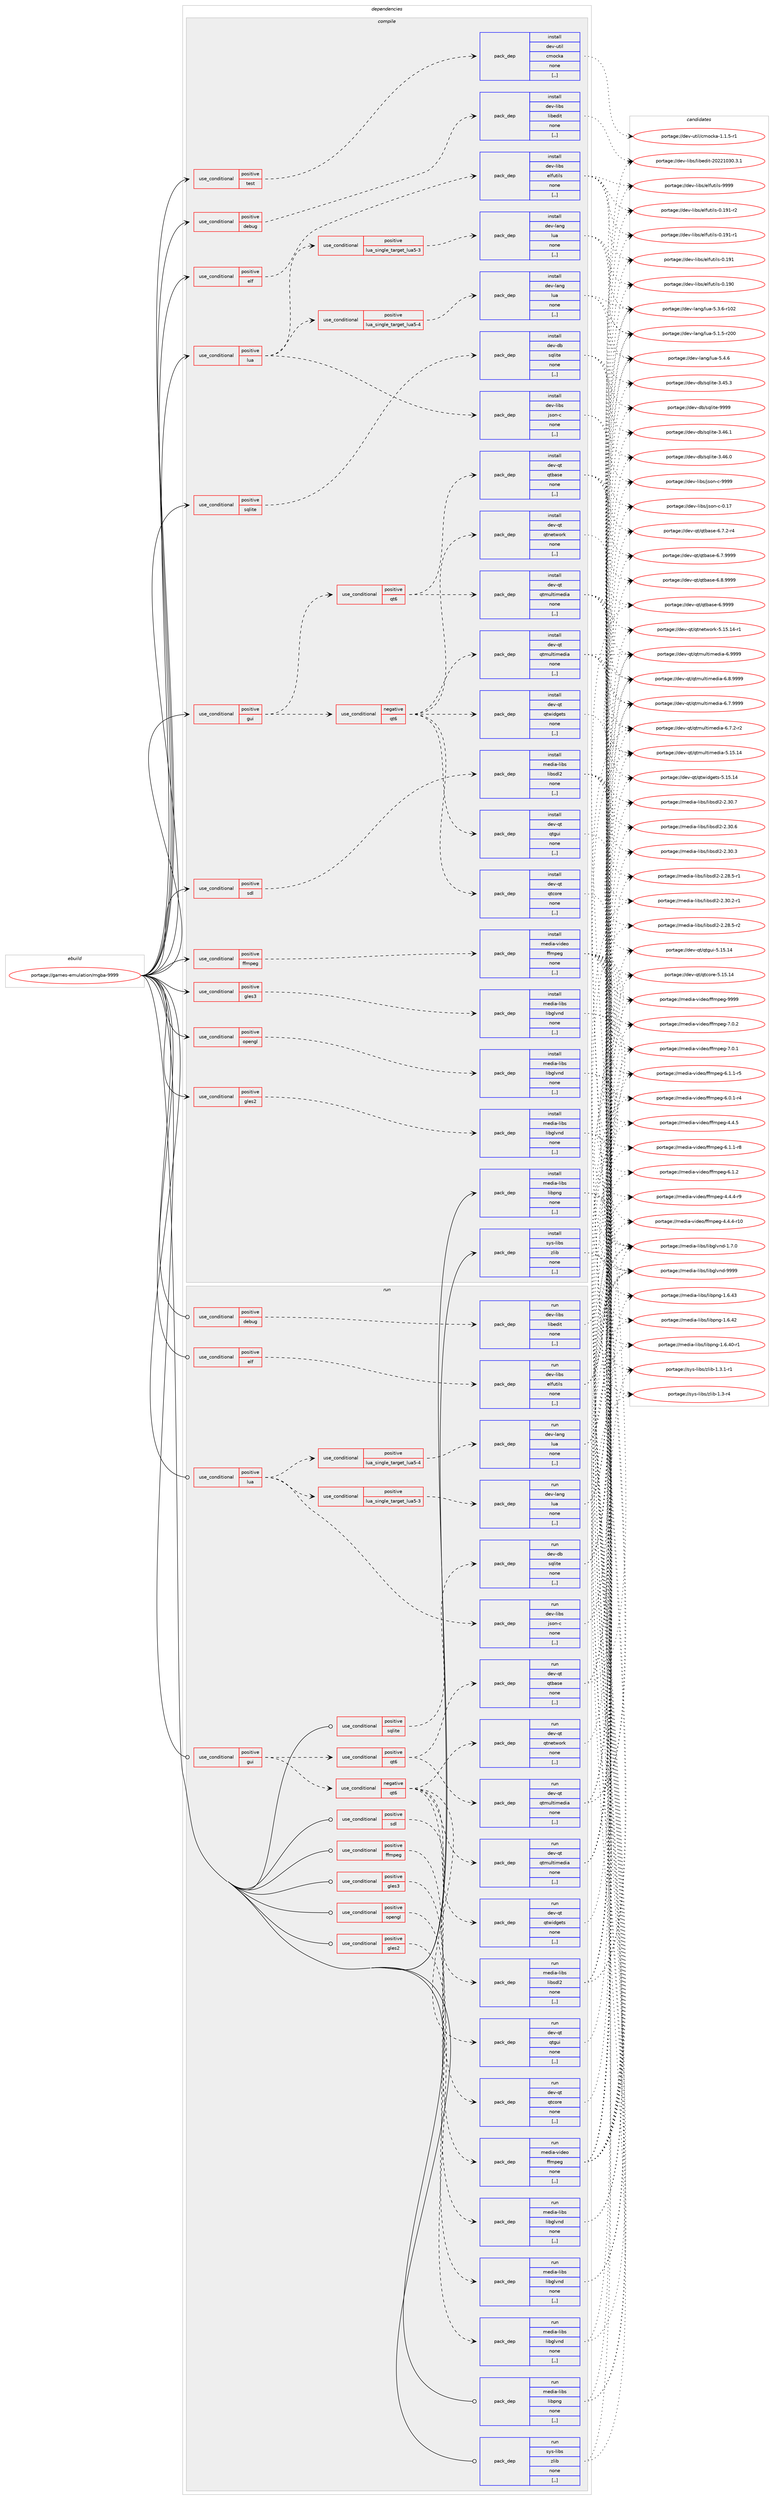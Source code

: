 digraph prolog {

# *************
# Graph options
# *************

newrank=true;
concentrate=true;
compound=true;
graph [rankdir=LR,fontname=Helvetica,fontsize=10,ranksep=1.5];#, ranksep=2.5, nodesep=0.2];
edge  [arrowhead=vee];
node  [fontname=Helvetica,fontsize=10];

# **********
# The ebuild
# **********

subgraph cluster_leftcol {
color=gray;
label=<<i>ebuild</i>>;
id [label="portage://games-emulation/mgba-9999", color=red, width=4, href="../games-emulation/mgba-9999.svg"];
}

# ****************
# The dependencies
# ****************

subgraph cluster_midcol {
color=gray;
label=<<i>dependencies</i>>;
subgraph cluster_compile {
fillcolor="#eeeeee";
style=filled;
label=<<i>compile</i>>;
subgraph cond194837 {
dependency724585 [label=<<TABLE BORDER="0" CELLBORDER="1" CELLSPACING="0" CELLPADDING="4"><TR><TD ROWSPAN="3" CELLPADDING="10">use_conditional</TD></TR><TR><TD>positive</TD></TR><TR><TD>debug</TD></TR></TABLE>>, shape=none, color=red];
subgraph pack524662 {
dependency724586 [label=<<TABLE BORDER="0" CELLBORDER="1" CELLSPACING="0" CELLPADDING="4" WIDTH="220"><TR><TD ROWSPAN="6" CELLPADDING="30">pack_dep</TD></TR><TR><TD WIDTH="110">install</TD></TR><TR><TD>dev-libs</TD></TR><TR><TD>libedit</TD></TR><TR><TD>none</TD></TR><TR><TD>[,,]</TD></TR></TABLE>>, shape=none, color=blue];
}
dependency724585:e -> dependency724586:w [weight=20,style="dashed",arrowhead="vee"];
}
id:e -> dependency724585:w [weight=20,style="solid",arrowhead="vee"];
subgraph cond194838 {
dependency724587 [label=<<TABLE BORDER="0" CELLBORDER="1" CELLSPACING="0" CELLPADDING="4"><TR><TD ROWSPAN="3" CELLPADDING="10">use_conditional</TD></TR><TR><TD>positive</TD></TR><TR><TD>elf</TD></TR></TABLE>>, shape=none, color=red];
subgraph pack524663 {
dependency724588 [label=<<TABLE BORDER="0" CELLBORDER="1" CELLSPACING="0" CELLPADDING="4" WIDTH="220"><TR><TD ROWSPAN="6" CELLPADDING="30">pack_dep</TD></TR><TR><TD WIDTH="110">install</TD></TR><TR><TD>dev-libs</TD></TR><TR><TD>elfutils</TD></TR><TR><TD>none</TD></TR><TR><TD>[,,]</TD></TR></TABLE>>, shape=none, color=blue];
}
dependency724587:e -> dependency724588:w [weight=20,style="dashed",arrowhead="vee"];
}
id:e -> dependency724587:w [weight=20,style="solid",arrowhead="vee"];
subgraph cond194839 {
dependency724589 [label=<<TABLE BORDER="0" CELLBORDER="1" CELLSPACING="0" CELLPADDING="4"><TR><TD ROWSPAN="3" CELLPADDING="10">use_conditional</TD></TR><TR><TD>positive</TD></TR><TR><TD>ffmpeg</TD></TR></TABLE>>, shape=none, color=red];
subgraph pack524664 {
dependency724590 [label=<<TABLE BORDER="0" CELLBORDER="1" CELLSPACING="0" CELLPADDING="4" WIDTH="220"><TR><TD ROWSPAN="6" CELLPADDING="30">pack_dep</TD></TR><TR><TD WIDTH="110">install</TD></TR><TR><TD>media-video</TD></TR><TR><TD>ffmpeg</TD></TR><TR><TD>none</TD></TR><TR><TD>[,,]</TD></TR></TABLE>>, shape=none, color=blue];
}
dependency724589:e -> dependency724590:w [weight=20,style="dashed",arrowhead="vee"];
}
id:e -> dependency724589:w [weight=20,style="solid",arrowhead="vee"];
subgraph cond194840 {
dependency724591 [label=<<TABLE BORDER="0" CELLBORDER="1" CELLSPACING="0" CELLPADDING="4"><TR><TD ROWSPAN="3" CELLPADDING="10">use_conditional</TD></TR><TR><TD>positive</TD></TR><TR><TD>gles2</TD></TR></TABLE>>, shape=none, color=red];
subgraph pack524665 {
dependency724592 [label=<<TABLE BORDER="0" CELLBORDER="1" CELLSPACING="0" CELLPADDING="4" WIDTH="220"><TR><TD ROWSPAN="6" CELLPADDING="30">pack_dep</TD></TR><TR><TD WIDTH="110">install</TD></TR><TR><TD>media-libs</TD></TR><TR><TD>libglvnd</TD></TR><TR><TD>none</TD></TR><TR><TD>[,,]</TD></TR></TABLE>>, shape=none, color=blue];
}
dependency724591:e -> dependency724592:w [weight=20,style="dashed",arrowhead="vee"];
}
id:e -> dependency724591:w [weight=20,style="solid",arrowhead="vee"];
subgraph cond194841 {
dependency724593 [label=<<TABLE BORDER="0" CELLBORDER="1" CELLSPACING="0" CELLPADDING="4"><TR><TD ROWSPAN="3" CELLPADDING="10">use_conditional</TD></TR><TR><TD>positive</TD></TR><TR><TD>gles3</TD></TR></TABLE>>, shape=none, color=red];
subgraph pack524666 {
dependency724594 [label=<<TABLE BORDER="0" CELLBORDER="1" CELLSPACING="0" CELLPADDING="4" WIDTH="220"><TR><TD ROWSPAN="6" CELLPADDING="30">pack_dep</TD></TR><TR><TD WIDTH="110">install</TD></TR><TR><TD>media-libs</TD></TR><TR><TD>libglvnd</TD></TR><TR><TD>none</TD></TR><TR><TD>[,,]</TD></TR></TABLE>>, shape=none, color=blue];
}
dependency724593:e -> dependency724594:w [weight=20,style="dashed",arrowhead="vee"];
}
id:e -> dependency724593:w [weight=20,style="solid",arrowhead="vee"];
subgraph cond194842 {
dependency724595 [label=<<TABLE BORDER="0" CELLBORDER="1" CELLSPACING="0" CELLPADDING="4"><TR><TD ROWSPAN="3" CELLPADDING="10">use_conditional</TD></TR><TR><TD>positive</TD></TR><TR><TD>gui</TD></TR></TABLE>>, shape=none, color=red];
subgraph cond194843 {
dependency724596 [label=<<TABLE BORDER="0" CELLBORDER="1" CELLSPACING="0" CELLPADDING="4"><TR><TD ROWSPAN="3" CELLPADDING="10">use_conditional</TD></TR><TR><TD>positive</TD></TR><TR><TD>qt6</TD></TR></TABLE>>, shape=none, color=red];
subgraph pack524667 {
dependency724597 [label=<<TABLE BORDER="0" CELLBORDER="1" CELLSPACING="0" CELLPADDING="4" WIDTH="220"><TR><TD ROWSPAN="6" CELLPADDING="30">pack_dep</TD></TR><TR><TD WIDTH="110">install</TD></TR><TR><TD>dev-qt</TD></TR><TR><TD>qtbase</TD></TR><TR><TD>none</TD></TR><TR><TD>[,,]</TD></TR></TABLE>>, shape=none, color=blue];
}
dependency724596:e -> dependency724597:w [weight=20,style="dashed",arrowhead="vee"];
subgraph pack524668 {
dependency724598 [label=<<TABLE BORDER="0" CELLBORDER="1" CELLSPACING="0" CELLPADDING="4" WIDTH="220"><TR><TD ROWSPAN="6" CELLPADDING="30">pack_dep</TD></TR><TR><TD WIDTH="110">install</TD></TR><TR><TD>dev-qt</TD></TR><TR><TD>qtmultimedia</TD></TR><TR><TD>none</TD></TR><TR><TD>[,,]</TD></TR></TABLE>>, shape=none, color=blue];
}
dependency724596:e -> dependency724598:w [weight=20,style="dashed",arrowhead="vee"];
}
dependency724595:e -> dependency724596:w [weight=20,style="dashed",arrowhead="vee"];
subgraph cond194844 {
dependency724599 [label=<<TABLE BORDER="0" CELLBORDER="1" CELLSPACING="0" CELLPADDING="4"><TR><TD ROWSPAN="3" CELLPADDING="10">use_conditional</TD></TR><TR><TD>negative</TD></TR><TR><TD>qt6</TD></TR></TABLE>>, shape=none, color=red];
subgraph pack524669 {
dependency724600 [label=<<TABLE BORDER="0" CELLBORDER="1" CELLSPACING="0" CELLPADDING="4" WIDTH="220"><TR><TD ROWSPAN="6" CELLPADDING="30">pack_dep</TD></TR><TR><TD WIDTH="110">install</TD></TR><TR><TD>dev-qt</TD></TR><TR><TD>qtcore</TD></TR><TR><TD>none</TD></TR><TR><TD>[,,]</TD></TR></TABLE>>, shape=none, color=blue];
}
dependency724599:e -> dependency724600:w [weight=20,style="dashed",arrowhead="vee"];
subgraph pack524670 {
dependency724601 [label=<<TABLE BORDER="0" CELLBORDER="1" CELLSPACING="0" CELLPADDING="4" WIDTH="220"><TR><TD ROWSPAN="6" CELLPADDING="30">pack_dep</TD></TR><TR><TD WIDTH="110">install</TD></TR><TR><TD>dev-qt</TD></TR><TR><TD>qtgui</TD></TR><TR><TD>none</TD></TR><TR><TD>[,,]</TD></TR></TABLE>>, shape=none, color=blue];
}
dependency724599:e -> dependency724601:w [weight=20,style="dashed",arrowhead="vee"];
subgraph pack524671 {
dependency724602 [label=<<TABLE BORDER="0" CELLBORDER="1" CELLSPACING="0" CELLPADDING="4" WIDTH="220"><TR><TD ROWSPAN="6" CELLPADDING="30">pack_dep</TD></TR><TR><TD WIDTH="110">install</TD></TR><TR><TD>dev-qt</TD></TR><TR><TD>qtmultimedia</TD></TR><TR><TD>none</TD></TR><TR><TD>[,,]</TD></TR></TABLE>>, shape=none, color=blue];
}
dependency724599:e -> dependency724602:w [weight=20,style="dashed",arrowhead="vee"];
subgraph pack524672 {
dependency724603 [label=<<TABLE BORDER="0" CELLBORDER="1" CELLSPACING="0" CELLPADDING="4" WIDTH="220"><TR><TD ROWSPAN="6" CELLPADDING="30">pack_dep</TD></TR><TR><TD WIDTH="110">install</TD></TR><TR><TD>dev-qt</TD></TR><TR><TD>qtnetwork</TD></TR><TR><TD>none</TD></TR><TR><TD>[,,]</TD></TR></TABLE>>, shape=none, color=blue];
}
dependency724599:e -> dependency724603:w [weight=20,style="dashed",arrowhead="vee"];
subgraph pack524673 {
dependency724604 [label=<<TABLE BORDER="0" CELLBORDER="1" CELLSPACING="0" CELLPADDING="4" WIDTH="220"><TR><TD ROWSPAN="6" CELLPADDING="30">pack_dep</TD></TR><TR><TD WIDTH="110">install</TD></TR><TR><TD>dev-qt</TD></TR><TR><TD>qtwidgets</TD></TR><TR><TD>none</TD></TR><TR><TD>[,,]</TD></TR></TABLE>>, shape=none, color=blue];
}
dependency724599:e -> dependency724604:w [weight=20,style="dashed",arrowhead="vee"];
}
dependency724595:e -> dependency724599:w [weight=20,style="dashed",arrowhead="vee"];
}
id:e -> dependency724595:w [weight=20,style="solid",arrowhead="vee"];
subgraph cond194845 {
dependency724605 [label=<<TABLE BORDER="0" CELLBORDER="1" CELLSPACING="0" CELLPADDING="4"><TR><TD ROWSPAN="3" CELLPADDING="10">use_conditional</TD></TR><TR><TD>positive</TD></TR><TR><TD>lua</TD></TR></TABLE>>, shape=none, color=red];
subgraph cond194846 {
dependency724606 [label=<<TABLE BORDER="0" CELLBORDER="1" CELLSPACING="0" CELLPADDING="4"><TR><TD ROWSPAN="3" CELLPADDING="10">use_conditional</TD></TR><TR><TD>positive</TD></TR><TR><TD>lua_single_target_lua5-3</TD></TR></TABLE>>, shape=none, color=red];
subgraph pack524674 {
dependency724607 [label=<<TABLE BORDER="0" CELLBORDER="1" CELLSPACING="0" CELLPADDING="4" WIDTH="220"><TR><TD ROWSPAN="6" CELLPADDING="30">pack_dep</TD></TR><TR><TD WIDTH="110">install</TD></TR><TR><TD>dev-lang</TD></TR><TR><TD>lua</TD></TR><TR><TD>none</TD></TR><TR><TD>[,,]</TD></TR></TABLE>>, shape=none, color=blue];
}
dependency724606:e -> dependency724607:w [weight=20,style="dashed",arrowhead="vee"];
}
dependency724605:e -> dependency724606:w [weight=20,style="dashed",arrowhead="vee"];
subgraph cond194847 {
dependency724608 [label=<<TABLE BORDER="0" CELLBORDER="1" CELLSPACING="0" CELLPADDING="4"><TR><TD ROWSPAN="3" CELLPADDING="10">use_conditional</TD></TR><TR><TD>positive</TD></TR><TR><TD>lua_single_target_lua5-4</TD></TR></TABLE>>, shape=none, color=red];
subgraph pack524675 {
dependency724609 [label=<<TABLE BORDER="0" CELLBORDER="1" CELLSPACING="0" CELLPADDING="4" WIDTH="220"><TR><TD ROWSPAN="6" CELLPADDING="30">pack_dep</TD></TR><TR><TD WIDTH="110">install</TD></TR><TR><TD>dev-lang</TD></TR><TR><TD>lua</TD></TR><TR><TD>none</TD></TR><TR><TD>[,,]</TD></TR></TABLE>>, shape=none, color=blue];
}
dependency724608:e -> dependency724609:w [weight=20,style="dashed",arrowhead="vee"];
}
dependency724605:e -> dependency724608:w [weight=20,style="dashed",arrowhead="vee"];
subgraph pack524676 {
dependency724610 [label=<<TABLE BORDER="0" CELLBORDER="1" CELLSPACING="0" CELLPADDING="4" WIDTH="220"><TR><TD ROWSPAN="6" CELLPADDING="30">pack_dep</TD></TR><TR><TD WIDTH="110">install</TD></TR><TR><TD>dev-libs</TD></TR><TR><TD>json-c</TD></TR><TR><TD>none</TD></TR><TR><TD>[,,]</TD></TR></TABLE>>, shape=none, color=blue];
}
dependency724605:e -> dependency724610:w [weight=20,style="dashed",arrowhead="vee"];
}
id:e -> dependency724605:w [weight=20,style="solid",arrowhead="vee"];
subgraph cond194848 {
dependency724611 [label=<<TABLE BORDER="0" CELLBORDER="1" CELLSPACING="0" CELLPADDING="4"><TR><TD ROWSPAN="3" CELLPADDING="10">use_conditional</TD></TR><TR><TD>positive</TD></TR><TR><TD>opengl</TD></TR></TABLE>>, shape=none, color=red];
subgraph pack524677 {
dependency724612 [label=<<TABLE BORDER="0" CELLBORDER="1" CELLSPACING="0" CELLPADDING="4" WIDTH="220"><TR><TD ROWSPAN="6" CELLPADDING="30">pack_dep</TD></TR><TR><TD WIDTH="110">install</TD></TR><TR><TD>media-libs</TD></TR><TR><TD>libglvnd</TD></TR><TR><TD>none</TD></TR><TR><TD>[,,]</TD></TR></TABLE>>, shape=none, color=blue];
}
dependency724611:e -> dependency724612:w [weight=20,style="dashed",arrowhead="vee"];
}
id:e -> dependency724611:w [weight=20,style="solid",arrowhead="vee"];
subgraph cond194849 {
dependency724613 [label=<<TABLE BORDER="0" CELLBORDER="1" CELLSPACING="0" CELLPADDING="4"><TR><TD ROWSPAN="3" CELLPADDING="10">use_conditional</TD></TR><TR><TD>positive</TD></TR><TR><TD>sdl</TD></TR></TABLE>>, shape=none, color=red];
subgraph pack524678 {
dependency724614 [label=<<TABLE BORDER="0" CELLBORDER="1" CELLSPACING="0" CELLPADDING="4" WIDTH="220"><TR><TD ROWSPAN="6" CELLPADDING="30">pack_dep</TD></TR><TR><TD WIDTH="110">install</TD></TR><TR><TD>media-libs</TD></TR><TR><TD>libsdl2</TD></TR><TR><TD>none</TD></TR><TR><TD>[,,]</TD></TR></TABLE>>, shape=none, color=blue];
}
dependency724613:e -> dependency724614:w [weight=20,style="dashed",arrowhead="vee"];
}
id:e -> dependency724613:w [weight=20,style="solid",arrowhead="vee"];
subgraph cond194850 {
dependency724615 [label=<<TABLE BORDER="0" CELLBORDER="1" CELLSPACING="0" CELLPADDING="4"><TR><TD ROWSPAN="3" CELLPADDING="10">use_conditional</TD></TR><TR><TD>positive</TD></TR><TR><TD>sqlite</TD></TR></TABLE>>, shape=none, color=red];
subgraph pack524679 {
dependency724616 [label=<<TABLE BORDER="0" CELLBORDER="1" CELLSPACING="0" CELLPADDING="4" WIDTH="220"><TR><TD ROWSPAN="6" CELLPADDING="30">pack_dep</TD></TR><TR><TD WIDTH="110">install</TD></TR><TR><TD>dev-db</TD></TR><TR><TD>sqlite</TD></TR><TR><TD>none</TD></TR><TR><TD>[,,]</TD></TR></TABLE>>, shape=none, color=blue];
}
dependency724615:e -> dependency724616:w [weight=20,style="dashed",arrowhead="vee"];
}
id:e -> dependency724615:w [weight=20,style="solid",arrowhead="vee"];
subgraph cond194851 {
dependency724617 [label=<<TABLE BORDER="0" CELLBORDER="1" CELLSPACING="0" CELLPADDING="4"><TR><TD ROWSPAN="3" CELLPADDING="10">use_conditional</TD></TR><TR><TD>positive</TD></TR><TR><TD>test</TD></TR></TABLE>>, shape=none, color=red];
subgraph pack524680 {
dependency724618 [label=<<TABLE BORDER="0" CELLBORDER="1" CELLSPACING="0" CELLPADDING="4" WIDTH="220"><TR><TD ROWSPAN="6" CELLPADDING="30">pack_dep</TD></TR><TR><TD WIDTH="110">install</TD></TR><TR><TD>dev-util</TD></TR><TR><TD>cmocka</TD></TR><TR><TD>none</TD></TR><TR><TD>[,,]</TD></TR></TABLE>>, shape=none, color=blue];
}
dependency724617:e -> dependency724618:w [weight=20,style="dashed",arrowhead="vee"];
}
id:e -> dependency724617:w [weight=20,style="solid",arrowhead="vee"];
subgraph pack524681 {
dependency724619 [label=<<TABLE BORDER="0" CELLBORDER="1" CELLSPACING="0" CELLPADDING="4" WIDTH="220"><TR><TD ROWSPAN="6" CELLPADDING="30">pack_dep</TD></TR><TR><TD WIDTH="110">install</TD></TR><TR><TD>media-libs</TD></TR><TR><TD>libpng</TD></TR><TR><TD>none</TD></TR><TR><TD>[,,]</TD></TR></TABLE>>, shape=none, color=blue];
}
id:e -> dependency724619:w [weight=20,style="solid",arrowhead="vee"];
subgraph pack524682 {
dependency724620 [label=<<TABLE BORDER="0" CELLBORDER="1" CELLSPACING="0" CELLPADDING="4" WIDTH="220"><TR><TD ROWSPAN="6" CELLPADDING="30">pack_dep</TD></TR><TR><TD WIDTH="110">install</TD></TR><TR><TD>sys-libs</TD></TR><TR><TD>zlib</TD></TR><TR><TD>none</TD></TR><TR><TD>[,,]</TD></TR></TABLE>>, shape=none, color=blue];
}
id:e -> dependency724620:w [weight=20,style="solid",arrowhead="vee"];
}
subgraph cluster_compileandrun {
fillcolor="#eeeeee";
style=filled;
label=<<i>compile and run</i>>;
}
subgraph cluster_run {
fillcolor="#eeeeee";
style=filled;
label=<<i>run</i>>;
subgraph cond194852 {
dependency724621 [label=<<TABLE BORDER="0" CELLBORDER="1" CELLSPACING="0" CELLPADDING="4"><TR><TD ROWSPAN="3" CELLPADDING="10">use_conditional</TD></TR><TR><TD>positive</TD></TR><TR><TD>debug</TD></TR></TABLE>>, shape=none, color=red];
subgraph pack524683 {
dependency724622 [label=<<TABLE BORDER="0" CELLBORDER="1" CELLSPACING="0" CELLPADDING="4" WIDTH="220"><TR><TD ROWSPAN="6" CELLPADDING="30">pack_dep</TD></TR><TR><TD WIDTH="110">run</TD></TR><TR><TD>dev-libs</TD></TR><TR><TD>libedit</TD></TR><TR><TD>none</TD></TR><TR><TD>[,,]</TD></TR></TABLE>>, shape=none, color=blue];
}
dependency724621:e -> dependency724622:w [weight=20,style="dashed",arrowhead="vee"];
}
id:e -> dependency724621:w [weight=20,style="solid",arrowhead="odot"];
subgraph cond194853 {
dependency724623 [label=<<TABLE BORDER="0" CELLBORDER="1" CELLSPACING="0" CELLPADDING="4"><TR><TD ROWSPAN="3" CELLPADDING="10">use_conditional</TD></TR><TR><TD>positive</TD></TR><TR><TD>elf</TD></TR></TABLE>>, shape=none, color=red];
subgraph pack524684 {
dependency724624 [label=<<TABLE BORDER="0" CELLBORDER="1" CELLSPACING="0" CELLPADDING="4" WIDTH="220"><TR><TD ROWSPAN="6" CELLPADDING="30">pack_dep</TD></TR><TR><TD WIDTH="110">run</TD></TR><TR><TD>dev-libs</TD></TR><TR><TD>elfutils</TD></TR><TR><TD>none</TD></TR><TR><TD>[,,]</TD></TR></TABLE>>, shape=none, color=blue];
}
dependency724623:e -> dependency724624:w [weight=20,style="dashed",arrowhead="vee"];
}
id:e -> dependency724623:w [weight=20,style="solid",arrowhead="odot"];
subgraph cond194854 {
dependency724625 [label=<<TABLE BORDER="0" CELLBORDER="1" CELLSPACING="0" CELLPADDING="4"><TR><TD ROWSPAN="3" CELLPADDING="10">use_conditional</TD></TR><TR><TD>positive</TD></TR><TR><TD>ffmpeg</TD></TR></TABLE>>, shape=none, color=red];
subgraph pack524685 {
dependency724626 [label=<<TABLE BORDER="0" CELLBORDER="1" CELLSPACING="0" CELLPADDING="4" WIDTH="220"><TR><TD ROWSPAN="6" CELLPADDING="30">pack_dep</TD></TR><TR><TD WIDTH="110">run</TD></TR><TR><TD>media-video</TD></TR><TR><TD>ffmpeg</TD></TR><TR><TD>none</TD></TR><TR><TD>[,,]</TD></TR></TABLE>>, shape=none, color=blue];
}
dependency724625:e -> dependency724626:w [weight=20,style="dashed",arrowhead="vee"];
}
id:e -> dependency724625:w [weight=20,style="solid",arrowhead="odot"];
subgraph cond194855 {
dependency724627 [label=<<TABLE BORDER="0" CELLBORDER="1" CELLSPACING="0" CELLPADDING="4"><TR><TD ROWSPAN="3" CELLPADDING="10">use_conditional</TD></TR><TR><TD>positive</TD></TR><TR><TD>gles2</TD></TR></TABLE>>, shape=none, color=red];
subgraph pack524686 {
dependency724628 [label=<<TABLE BORDER="0" CELLBORDER="1" CELLSPACING="0" CELLPADDING="4" WIDTH="220"><TR><TD ROWSPAN="6" CELLPADDING="30">pack_dep</TD></TR><TR><TD WIDTH="110">run</TD></TR><TR><TD>media-libs</TD></TR><TR><TD>libglvnd</TD></TR><TR><TD>none</TD></TR><TR><TD>[,,]</TD></TR></TABLE>>, shape=none, color=blue];
}
dependency724627:e -> dependency724628:w [weight=20,style="dashed",arrowhead="vee"];
}
id:e -> dependency724627:w [weight=20,style="solid",arrowhead="odot"];
subgraph cond194856 {
dependency724629 [label=<<TABLE BORDER="0" CELLBORDER="1" CELLSPACING="0" CELLPADDING="4"><TR><TD ROWSPAN="3" CELLPADDING="10">use_conditional</TD></TR><TR><TD>positive</TD></TR><TR><TD>gles3</TD></TR></TABLE>>, shape=none, color=red];
subgraph pack524687 {
dependency724630 [label=<<TABLE BORDER="0" CELLBORDER="1" CELLSPACING="0" CELLPADDING="4" WIDTH="220"><TR><TD ROWSPAN="6" CELLPADDING="30">pack_dep</TD></TR><TR><TD WIDTH="110">run</TD></TR><TR><TD>media-libs</TD></TR><TR><TD>libglvnd</TD></TR><TR><TD>none</TD></TR><TR><TD>[,,]</TD></TR></TABLE>>, shape=none, color=blue];
}
dependency724629:e -> dependency724630:w [weight=20,style="dashed",arrowhead="vee"];
}
id:e -> dependency724629:w [weight=20,style="solid",arrowhead="odot"];
subgraph cond194857 {
dependency724631 [label=<<TABLE BORDER="0" CELLBORDER="1" CELLSPACING="0" CELLPADDING="4"><TR><TD ROWSPAN="3" CELLPADDING="10">use_conditional</TD></TR><TR><TD>positive</TD></TR><TR><TD>gui</TD></TR></TABLE>>, shape=none, color=red];
subgraph cond194858 {
dependency724632 [label=<<TABLE BORDER="0" CELLBORDER="1" CELLSPACING="0" CELLPADDING="4"><TR><TD ROWSPAN="3" CELLPADDING="10">use_conditional</TD></TR><TR><TD>positive</TD></TR><TR><TD>qt6</TD></TR></TABLE>>, shape=none, color=red];
subgraph pack524688 {
dependency724633 [label=<<TABLE BORDER="0" CELLBORDER="1" CELLSPACING="0" CELLPADDING="4" WIDTH="220"><TR><TD ROWSPAN="6" CELLPADDING="30">pack_dep</TD></TR><TR><TD WIDTH="110">run</TD></TR><TR><TD>dev-qt</TD></TR><TR><TD>qtbase</TD></TR><TR><TD>none</TD></TR><TR><TD>[,,]</TD></TR></TABLE>>, shape=none, color=blue];
}
dependency724632:e -> dependency724633:w [weight=20,style="dashed",arrowhead="vee"];
subgraph pack524689 {
dependency724634 [label=<<TABLE BORDER="0" CELLBORDER="1" CELLSPACING="0" CELLPADDING="4" WIDTH="220"><TR><TD ROWSPAN="6" CELLPADDING="30">pack_dep</TD></TR><TR><TD WIDTH="110">run</TD></TR><TR><TD>dev-qt</TD></TR><TR><TD>qtmultimedia</TD></TR><TR><TD>none</TD></TR><TR><TD>[,,]</TD></TR></TABLE>>, shape=none, color=blue];
}
dependency724632:e -> dependency724634:w [weight=20,style="dashed",arrowhead="vee"];
}
dependency724631:e -> dependency724632:w [weight=20,style="dashed",arrowhead="vee"];
subgraph cond194859 {
dependency724635 [label=<<TABLE BORDER="0" CELLBORDER="1" CELLSPACING="0" CELLPADDING="4"><TR><TD ROWSPAN="3" CELLPADDING="10">use_conditional</TD></TR><TR><TD>negative</TD></TR><TR><TD>qt6</TD></TR></TABLE>>, shape=none, color=red];
subgraph pack524690 {
dependency724636 [label=<<TABLE BORDER="0" CELLBORDER="1" CELLSPACING="0" CELLPADDING="4" WIDTH="220"><TR><TD ROWSPAN="6" CELLPADDING="30">pack_dep</TD></TR><TR><TD WIDTH="110">run</TD></TR><TR><TD>dev-qt</TD></TR><TR><TD>qtcore</TD></TR><TR><TD>none</TD></TR><TR><TD>[,,]</TD></TR></TABLE>>, shape=none, color=blue];
}
dependency724635:e -> dependency724636:w [weight=20,style="dashed",arrowhead="vee"];
subgraph pack524691 {
dependency724637 [label=<<TABLE BORDER="0" CELLBORDER="1" CELLSPACING="0" CELLPADDING="4" WIDTH="220"><TR><TD ROWSPAN="6" CELLPADDING="30">pack_dep</TD></TR><TR><TD WIDTH="110">run</TD></TR><TR><TD>dev-qt</TD></TR><TR><TD>qtgui</TD></TR><TR><TD>none</TD></TR><TR><TD>[,,]</TD></TR></TABLE>>, shape=none, color=blue];
}
dependency724635:e -> dependency724637:w [weight=20,style="dashed",arrowhead="vee"];
subgraph pack524692 {
dependency724638 [label=<<TABLE BORDER="0" CELLBORDER="1" CELLSPACING="0" CELLPADDING="4" WIDTH="220"><TR><TD ROWSPAN="6" CELLPADDING="30">pack_dep</TD></TR><TR><TD WIDTH="110">run</TD></TR><TR><TD>dev-qt</TD></TR><TR><TD>qtmultimedia</TD></TR><TR><TD>none</TD></TR><TR><TD>[,,]</TD></TR></TABLE>>, shape=none, color=blue];
}
dependency724635:e -> dependency724638:w [weight=20,style="dashed",arrowhead="vee"];
subgraph pack524693 {
dependency724639 [label=<<TABLE BORDER="0" CELLBORDER="1" CELLSPACING="0" CELLPADDING="4" WIDTH="220"><TR><TD ROWSPAN="6" CELLPADDING="30">pack_dep</TD></TR><TR><TD WIDTH="110">run</TD></TR><TR><TD>dev-qt</TD></TR><TR><TD>qtnetwork</TD></TR><TR><TD>none</TD></TR><TR><TD>[,,]</TD></TR></TABLE>>, shape=none, color=blue];
}
dependency724635:e -> dependency724639:w [weight=20,style="dashed",arrowhead="vee"];
subgraph pack524694 {
dependency724640 [label=<<TABLE BORDER="0" CELLBORDER="1" CELLSPACING="0" CELLPADDING="4" WIDTH="220"><TR><TD ROWSPAN="6" CELLPADDING="30">pack_dep</TD></TR><TR><TD WIDTH="110">run</TD></TR><TR><TD>dev-qt</TD></TR><TR><TD>qtwidgets</TD></TR><TR><TD>none</TD></TR><TR><TD>[,,]</TD></TR></TABLE>>, shape=none, color=blue];
}
dependency724635:e -> dependency724640:w [weight=20,style="dashed",arrowhead="vee"];
}
dependency724631:e -> dependency724635:w [weight=20,style="dashed",arrowhead="vee"];
}
id:e -> dependency724631:w [weight=20,style="solid",arrowhead="odot"];
subgraph cond194860 {
dependency724641 [label=<<TABLE BORDER="0" CELLBORDER="1" CELLSPACING="0" CELLPADDING="4"><TR><TD ROWSPAN="3" CELLPADDING="10">use_conditional</TD></TR><TR><TD>positive</TD></TR><TR><TD>lua</TD></TR></TABLE>>, shape=none, color=red];
subgraph cond194861 {
dependency724642 [label=<<TABLE BORDER="0" CELLBORDER="1" CELLSPACING="0" CELLPADDING="4"><TR><TD ROWSPAN="3" CELLPADDING="10">use_conditional</TD></TR><TR><TD>positive</TD></TR><TR><TD>lua_single_target_lua5-3</TD></TR></TABLE>>, shape=none, color=red];
subgraph pack524695 {
dependency724643 [label=<<TABLE BORDER="0" CELLBORDER="1" CELLSPACING="0" CELLPADDING="4" WIDTH="220"><TR><TD ROWSPAN="6" CELLPADDING="30">pack_dep</TD></TR><TR><TD WIDTH="110">run</TD></TR><TR><TD>dev-lang</TD></TR><TR><TD>lua</TD></TR><TR><TD>none</TD></TR><TR><TD>[,,]</TD></TR></TABLE>>, shape=none, color=blue];
}
dependency724642:e -> dependency724643:w [weight=20,style="dashed",arrowhead="vee"];
}
dependency724641:e -> dependency724642:w [weight=20,style="dashed",arrowhead="vee"];
subgraph cond194862 {
dependency724644 [label=<<TABLE BORDER="0" CELLBORDER="1" CELLSPACING="0" CELLPADDING="4"><TR><TD ROWSPAN="3" CELLPADDING="10">use_conditional</TD></TR><TR><TD>positive</TD></TR><TR><TD>lua_single_target_lua5-4</TD></TR></TABLE>>, shape=none, color=red];
subgraph pack524696 {
dependency724645 [label=<<TABLE BORDER="0" CELLBORDER="1" CELLSPACING="0" CELLPADDING="4" WIDTH="220"><TR><TD ROWSPAN="6" CELLPADDING="30">pack_dep</TD></TR><TR><TD WIDTH="110">run</TD></TR><TR><TD>dev-lang</TD></TR><TR><TD>lua</TD></TR><TR><TD>none</TD></TR><TR><TD>[,,]</TD></TR></TABLE>>, shape=none, color=blue];
}
dependency724644:e -> dependency724645:w [weight=20,style="dashed",arrowhead="vee"];
}
dependency724641:e -> dependency724644:w [weight=20,style="dashed",arrowhead="vee"];
subgraph pack524697 {
dependency724646 [label=<<TABLE BORDER="0" CELLBORDER="1" CELLSPACING="0" CELLPADDING="4" WIDTH="220"><TR><TD ROWSPAN="6" CELLPADDING="30">pack_dep</TD></TR><TR><TD WIDTH="110">run</TD></TR><TR><TD>dev-libs</TD></TR><TR><TD>json-c</TD></TR><TR><TD>none</TD></TR><TR><TD>[,,]</TD></TR></TABLE>>, shape=none, color=blue];
}
dependency724641:e -> dependency724646:w [weight=20,style="dashed",arrowhead="vee"];
}
id:e -> dependency724641:w [weight=20,style="solid",arrowhead="odot"];
subgraph cond194863 {
dependency724647 [label=<<TABLE BORDER="0" CELLBORDER="1" CELLSPACING="0" CELLPADDING="4"><TR><TD ROWSPAN="3" CELLPADDING="10">use_conditional</TD></TR><TR><TD>positive</TD></TR><TR><TD>opengl</TD></TR></TABLE>>, shape=none, color=red];
subgraph pack524698 {
dependency724648 [label=<<TABLE BORDER="0" CELLBORDER="1" CELLSPACING="0" CELLPADDING="4" WIDTH="220"><TR><TD ROWSPAN="6" CELLPADDING="30">pack_dep</TD></TR><TR><TD WIDTH="110">run</TD></TR><TR><TD>media-libs</TD></TR><TR><TD>libglvnd</TD></TR><TR><TD>none</TD></TR><TR><TD>[,,]</TD></TR></TABLE>>, shape=none, color=blue];
}
dependency724647:e -> dependency724648:w [weight=20,style="dashed",arrowhead="vee"];
}
id:e -> dependency724647:w [weight=20,style="solid",arrowhead="odot"];
subgraph cond194864 {
dependency724649 [label=<<TABLE BORDER="0" CELLBORDER="1" CELLSPACING="0" CELLPADDING="4"><TR><TD ROWSPAN="3" CELLPADDING="10">use_conditional</TD></TR><TR><TD>positive</TD></TR><TR><TD>sdl</TD></TR></TABLE>>, shape=none, color=red];
subgraph pack524699 {
dependency724650 [label=<<TABLE BORDER="0" CELLBORDER="1" CELLSPACING="0" CELLPADDING="4" WIDTH="220"><TR><TD ROWSPAN="6" CELLPADDING="30">pack_dep</TD></TR><TR><TD WIDTH="110">run</TD></TR><TR><TD>media-libs</TD></TR><TR><TD>libsdl2</TD></TR><TR><TD>none</TD></TR><TR><TD>[,,]</TD></TR></TABLE>>, shape=none, color=blue];
}
dependency724649:e -> dependency724650:w [weight=20,style="dashed",arrowhead="vee"];
}
id:e -> dependency724649:w [weight=20,style="solid",arrowhead="odot"];
subgraph cond194865 {
dependency724651 [label=<<TABLE BORDER="0" CELLBORDER="1" CELLSPACING="0" CELLPADDING="4"><TR><TD ROWSPAN="3" CELLPADDING="10">use_conditional</TD></TR><TR><TD>positive</TD></TR><TR><TD>sqlite</TD></TR></TABLE>>, shape=none, color=red];
subgraph pack524700 {
dependency724652 [label=<<TABLE BORDER="0" CELLBORDER="1" CELLSPACING="0" CELLPADDING="4" WIDTH="220"><TR><TD ROWSPAN="6" CELLPADDING="30">pack_dep</TD></TR><TR><TD WIDTH="110">run</TD></TR><TR><TD>dev-db</TD></TR><TR><TD>sqlite</TD></TR><TR><TD>none</TD></TR><TR><TD>[,,]</TD></TR></TABLE>>, shape=none, color=blue];
}
dependency724651:e -> dependency724652:w [weight=20,style="dashed",arrowhead="vee"];
}
id:e -> dependency724651:w [weight=20,style="solid",arrowhead="odot"];
subgraph pack524701 {
dependency724653 [label=<<TABLE BORDER="0" CELLBORDER="1" CELLSPACING="0" CELLPADDING="4" WIDTH="220"><TR><TD ROWSPAN="6" CELLPADDING="30">pack_dep</TD></TR><TR><TD WIDTH="110">run</TD></TR><TR><TD>media-libs</TD></TR><TR><TD>libpng</TD></TR><TR><TD>none</TD></TR><TR><TD>[,,]</TD></TR></TABLE>>, shape=none, color=blue];
}
id:e -> dependency724653:w [weight=20,style="solid",arrowhead="odot"];
subgraph pack524702 {
dependency724654 [label=<<TABLE BORDER="0" CELLBORDER="1" CELLSPACING="0" CELLPADDING="4" WIDTH="220"><TR><TD ROWSPAN="6" CELLPADDING="30">pack_dep</TD></TR><TR><TD WIDTH="110">run</TD></TR><TR><TD>sys-libs</TD></TR><TR><TD>zlib</TD></TR><TR><TD>none</TD></TR><TR><TD>[,,]</TD></TR></TABLE>>, shape=none, color=blue];
}
id:e -> dependency724654:w [weight=20,style="solid",arrowhead="odot"];
}
}

# **************
# The candidates
# **************

subgraph cluster_choices {
rank=same;
color=gray;
label=<<i>candidates</i>>;

subgraph choice524662 {
color=black;
nodesep=1;
choice1001011184510810598115471081059810110010511645504850504948514846514649 [label="portage://dev-libs/libedit-20221030.3.1", color=red, width=4,href="../dev-libs/libedit-20221030.3.1.svg"];
dependency724586:e -> choice1001011184510810598115471081059810110010511645504850504948514846514649:w [style=dotted,weight="100"];
}
subgraph choice524663 {
color=black;
nodesep=1;
choice1001011184510810598115471011081021171161051081154557575757 [label="portage://dev-libs/elfutils-9999", color=red, width=4,href="../dev-libs/elfutils-9999.svg"];
choice1001011184510810598115471011081021171161051081154548464957494511450 [label="portage://dev-libs/elfutils-0.191-r2", color=red, width=4,href="../dev-libs/elfutils-0.191-r2.svg"];
choice1001011184510810598115471011081021171161051081154548464957494511449 [label="portage://dev-libs/elfutils-0.191-r1", color=red, width=4,href="../dev-libs/elfutils-0.191-r1.svg"];
choice100101118451081059811547101108102117116105108115454846495749 [label="portage://dev-libs/elfutils-0.191", color=red, width=4,href="../dev-libs/elfutils-0.191.svg"];
choice100101118451081059811547101108102117116105108115454846495748 [label="portage://dev-libs/elfutils-0.190", color=red, width=4,href="../dev-libs/elfutils-0.190.svg"];
dependency724588:e -> choice1001011184510810598115471011081021171161051081154557575757:w [style=dotted,weight="100"];
dependency724588:e -> choice1001011184510810598115471011081021171161051081154548464957494511450:w [style=dotted,weight="100"];
dependency724588:e -> choice1001011184510810598115471011081021171161051081154548464957494511449:w [style=dotted,weight="100"];
dependency724588:e -> choice100101118451081059811547101108102117116105108115454846495749:w [style=dotted,weight="100"];
dependency724588:e -> choice100101118451081059811547101108102117116105108115454846495748:w [style=dotted,weight="100"];
}
subgraph choice524664 {
color=black;
nodesep=1;
choice1091011001059745118105100101111471021021091121011034557575757 [label="portage://media-video/ffmpeg-9999", color=red, width=4,href="../media-video/ffmpeg-9999.svg"];
choice109101100105974511810510010111147102102109112101103455546484650 [label="portage://media-video/ffmpeg-7.0.2", color=red, width=4,href="../media-video/ffmpeg-7.0.2.svg"];
choice109101100105974511810510010111147102102109112101103455546484649 [label="portage://media-video/ffmpeg-7.0.1", color=red, width=4,href="../media-video/ffmpeg-7.0.1.svg"];
choice109101100105974511810510010111147102102109112101103455446494650 [label="portage://media-video/ffmpeg-6.1.2", color=red, width=4,href="../media-video/ffmpeg-6.1.2.svg"];
choice1091011001059745118105100101111471021021091121011034554464946494511456 [label="portage://media-video/ffmpeg-6.1.1-r8", color=red, width=4,href="../media-video/ffmpeg-6.1.1-r8.svg"];
choice1091011001059745118105100101111471021021091121011034554464946494511453 [label="portage://media-video/ffmpeg-6.1.1-r5", color=red, width=4,href="../media-video/ffmpeg-6.1.1-r5.svg"];
choice1091011001059745118105100101111471021021091121011034554464846494511452 [label="portage://media-video/ffmpeg-6.0.1-r4", color=red, width=4,href="../media-video/ffmpeg-6.0.1-r4.svg"];
choice109101100105974511810510010111147102102109112101103455246524653 [label="portage://media-video/ffmpeg-4.4.5", color=red, width=4,href="../media-video/ffmpeg-4.4.5.svg"];
choice1091011001059745118105100101111471021021091121011034552465246524511457 [label="portage://media-video/ffmpeg-4.4.4-r9", color=red, width=4,href="../media-video/ffmpeg-4.4.4-r9.svg"];
choice109101100105974511810510010111147102102109112101103455246524652451144948 [label="portage://media-video/ffmpeg-4.4.4-r10", color=red, width=4,href="../media-video/ffmpeg-4.4.4-r10.svg"];
dependency724590:e -> choice1091011001059745118105100101111471021021091121011034557575757:w [style=dotted,weight="100"];
dependency724590:e -> choice109101100105974511810510010111147102102109112101103455546484650:w [style=dotted,weight="100"];
dependency724590:e -> choice109101100105974511810510010111147102102109112101103455546484649:w [style=dotted,weight="100"];
dependency724590:e -> choice109101100105974511810510010111147102102109112101103455446494650:w [style=dotted,weight="100"];
dependency724590:e -> choice1091011001059745118105100101111471021021091121011034554464946494511456:w [style=dotted,weight="100"];
dependency724590:e -> choice1091011001059745118105100101111471021021091121011034554464946494511453:w [style=dotted,weight="100"];
dependency724590:e -> choice1091011001059745118105100101111471021021091121011034554464846494511452:w [style=dotted,weight="100"];
dependency724590:e -> choice109101100105974511810510010111147102102109112101103455246524653:w [style=dotted,weight="100"];
dependency724590:e -> choice1091011001059745118105100101111471021021091121011034552465246524511457:w [style=dotted,weight="100"];
dependency724590:e -> choice109101100105974511810510010111147102102109112101103455246524652451144948:w [style=dotted,weight="100"];
}
subgraph choice524665 {
color=black;
nodesep=1;
choice10910110010597451081059811547108105981031081181101004557575757 [label="portage://media-libs/libglvnd-9999", color=red, width=4,href="../media-libs/libglvnd-9999.svg"];
choice1091011001059745108105981154710810598103108118110100454946554648 [label="portage://media-libs/libglvnd-1.7.0", color=red, width=4,href="../media-libs/libglvnd-1.7.0.svg"];
dependency724592:e -> choice10910110010597451081059811547108105981031081181101004557575757:w [style=dotted,weight="100"];
dependency724592:e -> choice1091011001059745108105981154710810598103108118110100454946554648:w [style=dotted,weight="100"];
}
subgraph choice524666 {
color=black;
nodesep=1;
choice10910110010597451081059811547108105981031081181101004557575757 [label="portage://media-libs/libglvnd-9999", color=red, width=4,href="../media-libs/libglvnd-9999.svg"];
choice1091011001059745108105981154710810598103108118110100454946554648 [label="portage://media-libs/libglvnd-1.7.0", color=red, width=4,href="../media-libs/libglvnd-1.7.0.svg"];
dependency724594:e -> choice10910110010597451081059811547108105981031081181101004557575757:w [style=dotted,weight="100"];
dependency724594:e -> choice1091011001059745108105981154710810598103108118110100454946554648:w [style=dotted,weight="100"];
}
subgraph choice524667 {
color=black;
nodesep=1;
choice1001011184511311647113116989711510145544657575757 [label="portage://dev-qt/qtbase-6.9999", color=red, width=4,href="../dev-qt/qtbase-6.9999.svg"];
choice10010111845113116471131169897115101455446564657575757 [label="portage://dev-qt/qtbase-6.8.9999", color=red, width=4,href="../dev-qt/qtbase-6.8.9999.svg"];
choice10010111845113116471131169897115101455446554657575757 [label="portage://dev-qt/qtbase-6.7.9999", color=red, width=4,href="../dev-qt/qtbase-6.7.9999.svg"];
choice100101118451131164711311698971151014554465546504511452 [label="portage://dev-qt/qtbase-6.7.2-r4", color=red, width=4,href="../dev-qt/qtbase-6.7.2-r4.svg"];
dependency724597:e -> choice1001011184511311647113116989711510145544657575757:w [style=dotted,weight="100"];
dependency724597:e -> choice10010111845113116471131169897115101455446564657575757:w [style=dotted,weight="100"];
dependency724597:e -> choice10010111845113116471131169897115101455446554657575757:w [style=dotted,weight="100"];
dependency724597:e -> choice100101118451131164711311698971151014554465546504511452:w [style=dotted,weight="100"];
}
subgraph choice524668 {
color=black;
nodesep=1;
choice10010111845113116471131161091171081161051091011001059745544657575757 [label="portage://dev-qt/qtmultimedia-6.9999", color=red, width=4,href="../dev-qt/qtmultimedia-6.9999.svg"];
choice100101118451131164711311610911710811610510910110010597455446564657575757 [label="portage://dev-qt/qtmultimedia-6.8.9999", color=red, width=4,href="../dev-qt/qtmultimedia-6.8.9999.svg"];
choice100101118451131164711311610911710811610510910110010597455446554657575757 [label="portage://dev-qt/qtmultimedia-6.7.9999", color=red, width=4,href="../dev-qt/qtmultimedia-6.7.9999.svg"];
choice1001011184511311647113116109117108116105109101100105974554465546504511450 [label="portage://dev-qt/qtmultimedia-6.7.2-r2", color=red, width=4,href="../dev-qt/qtmultimedia-6.7.2-r2.svg"];
choice1001011184511311647113116109117108116105109101100105974553464953464952 [label="portage://dev-qt/qtmultimedia-5.15.14", color=red, width=4,href="../dev-qt/qtmultimedia-5.15.14.svg"];
dependency724598:e -> choice10010111845113116471131161091171081161051091011001059745544657575757:w [style=dotted,weight="100"];
dependency724598:e -> choice100101118451131164711311610911710811610510910110010597455446564657575757:w [style=dotted,weight="100"];
dependency724598:e -> choice100101118451131164711311610911710811610510910110010597455446554657575757:w [style=dotted,weight="100"];
dependency724598:e -> choice1001011184511311647113116109117108116105109101100105974554465546504511450:w [style=dotted,weight="100"];
dependency724598:e -> choice1001011184511311647113116109117108116105109101100105974553464953464952:w [style=dotted,weight="100"];
}
subgraph choice524669 {
color=black;
nodesep=1;
choice1001011184511311647113116991111141014553464953464952 [label="portage://dev-qt/qtcore-5.15.14", color=red, width=4,href="../dev-qt/qtcore-5.15.14.svg"];
dependency724600:e -> choice1001011184511311647113116991111141014553464953464952:w [style=dotted,weight="100"];
}
subgraph choice524670 {
color=black;
nodesep=1;
choice10010111845113116471131161031171054553464953464952 [label="portage://dev-qt/qtgui-5.15.14", color=red, width=4,href="../dev-qt/qtgui-5.15.14.svg"];
dependency724601:e -> choice10010111845113116471131161031171054553464953464952:w [style=dotted,weight="100"];
}
subgraph choice524671 {
color=black;
nodesep=1;
choice10010111845113116471131161091171081161051091011001059745544657575757 [label="portage://dev-qt/qtmultimedia-6.9999", color=red, width=4,href="../dev-qt/qtmultimedia-6.9999.svg"];
choice100101118451131164711311610911710811610510910110010597455446564657575757 [label="portage://dev-qt/qtmultimedia-6.8.9999", color=red, width=4,href="../dev-qt/qtmultimedia-6.8.9999.svg"];
choice100101118451131164711311610911710811610510910110010597455446554657575757 [label="portage://dev-qt/qtmultimedia-6.7.9999", color=red, width=4,href="../dev-qt/qtmultimedia-6.7.9999.svg"];
choice1001011184511311647113116109117108116105109101100105974554465546504511450 [label="portage://dev-qt/qtmultimedia-6.7.2-r2", color=red, width=4,href="../dev-qt/qtmultimedia-6.7.2-r2.svg"];
choice1001011184511311647113116109117108116105109101100105974553464953464952 [label="portage://dev-qt/qtmultimedia-5.15.14", color=red, width=4,href="../dev-qt/qtmultimedia-5.15.14.svg"];
dependency724602:e -> choice10010111845113116471131161091171081161051091011001059745544657575757:w [style=dotted,weight="100"];
dependency724602:e -> choice100101118451131164711311610911710811610510910110010597455446564657575757:w [style=dotted,weight="100"];
dependency724602:e -> choice100101118451131164711311610911710811610510910110010597455446554657575757:w [style=dotted,weight="100"];
dependency724602:e -> choice1001011184511311647113116109117108116105109101100105974554465546504511450:w [style=dotted,weight="100"];
dependency724602:e -> choice1001011184511311647113116109117108116105109101100105974553464953464952:w [style=dotted,weight="100"];
}
subgraph choice524672 {
color=black;
nodesep=1;
choice100101118451131164711311611010111611911111410745534649534649524511449 [label="portage://dev-qt/qtnetwork-5.15.14-r1", color=red, width=4,href="../dev-qt/qtnetwork-5.15.14-r1.svg"];
dependency724603:e -> choice100101118451131164711311611010111611911111410745534649534649524511449:w [style=dotted,weight="100"];
}
subgraph choice524673 {
color=black;
nodesep=1;
choice10010111845113116471131161191051001031011161154553464953464952 [label="portage://dev-qt/qtwidgets-5.15.14", color=red, width=4,href="../dev-qt/qtwidgets-5.15.14.svg"];
dependency724604:e -> choice10010111845113116471131161191051001031011161154553464953464952:w [style=dotted,weight="100"];
}
subgraph choice524674 {
color=black;
nodesep=1;
choice10010111845108971101034710811797455346524654 [label="portage://dev-lang/lua-5.4.6", color=red, width=4,href="../dev-lang/lua-5.4.6.svg"];
choice1001011184510897110103471081179745534651465445114494850 [label="portage://dev-lang/lua-5.3.6-r102", color=red, width=4,href="../dev-lang/lua-5.3.6-r102.svg"];
choice1001011184510897110103471081179745534649465345114504848 [label="portage://dev-lang/lua-5.1.5-r200", color=red, width=4,href="../dev-lang/lua-5.1.5-r200.svg"];
dependency724607:e -> choice10010111845108971101034710811797455346524654:w [style=dotted,weight="100"];
dependency724607:e -> choice1001011184510897110103471081179745534651465445114494850:w [style=dotted,weight="100"];
dependency724607:e -> choice1001011184510897110103471081179745534649465345114504848:w [style=dotted,weight="100"];
}
subgraph choice524675 {
color=black;
nodesep=1;
choice10010111845108971101034710811797455346524654 [label="portage://dev-lang/lua-5.4.6", color=red, width=4,href="../dev-lang/lua-5.4.6.svg"];
choice1001011184510897110103471081179745534651465445114494850 [label="portage://dev-lang/lua-5.3.6-r102", color=red, width=4,href="../dev-lang/lua-5.3.6-r102.svg"];
choice1001011184510897110103471081179745534649465345114504848 [label="portage://dev-lang/lua-5.1.5-r200", color=red, width=4,href="../dev-lang/lua-5.1.5-r200.svg"];
dependency724609:e -> choice10010111845108971101034710811797455346524654:w [style=dotted,weight="100"];
dependency724609:e -> choice1001011184510897110103471081179745534651465445114494850:w [style=dotted,weight="100"];
dependency724609:e -> choice1001011184510897110103471081179745534649465345114504848:w [style=dotted,weight="100"];
}
subgraph choice524676 {
color=black;
nodesep=1;
choice10010111845108105981154710611511111045994557575757 [label="portage://dev-libs/json-c-9999", color=red, width=4,href="../dev-libs/json-c-9999.svg"];
choice10010111845108105981154710611511111045994548464955 [label="portage://dev-libs/json-c-0.17", color=red, width=4,href="../dev-libs/json-c-0.17.svg"];
dependency724610:e -> choice10010111845108105981154710611511111045994557575757:w [style=dotted,weight="100"];
dependency724610:e -> choice10010111845108105981154710611511111045994548464955:w [style=dotted,weight="100"];
}
subgraph choice524677 {
color=black;
nodesep=1;
choice10910110010597451081059811547108105981031081181101004557575757 [label="portage://media-libs/libglvnd-9999", color=red, width=4,href="../media-libs/libglvnd-9999.svg"];
choice1091011001059745108105981154710810598103108118110100454946554648 [label="portage://media-libs/libglvnd-1.7.0", color=red, width=4,href="../media-libs/libglvnd-1.7.0.svg"];
dependency724612:e -> choice10910110010597451081059811547108105981031081181101004557575757:w [style=dotted,weight="100"];
dependency724612:e -> choice1091011001059745108105981154710810598103108118110100454946554648:w [style=dotted,weight="100"];
}
subgraph choice524678 {
color=black;
nodesep=1;
choice10910110010597451081059811547108105981151001085045504651484655 [label="portage://media-libs/libsdl2-2.30.7", color=red, width=4,href="../media-libs/libsdl2-2.30.7.svg"];
choice10910110010597451081059811547108105981151001085045504651484654 [label="portage://media-libs/libsdl2-2.30.6", color=red, width=4,href="../media-libs/libsdl2-2.30.6.svg"];
choice10910110010597451081059811547108105981151001085045504651484651 [label="portage://media-libs/libsdl2-2.30.3", color=red, width=4,href="../media-libs/libsdl2-2.30.3.svg"];
choice109101100105974510810598115471081059811510010850455046514846504511449 [label="portage://media-libs/libsdl2-2.30.2-r1", color=red, width=4,href="../media-libs/libsdl2-2.30.2-r1.svg"];
choice109101100105974510810598115471081059811510010850455046505646534511450 [label="portage://media-libs/libsdl2-2.28.5-r2", color=red, width=4,href="../media-libs/libsdl2-2.28.5-r2.svg"];
choice109101100105974510810598115471081059811510010850455046505646534511449 [label="portage://media-libs/libsdl2-2.28.5-r1", color=red, width=4,href="../media-libs/libsdl2-2.28.5-r1.svg"];
dependency724614:e -> choice10910110010597451081059811547108105981151001085045504651484655:w [style=dotted,weight="100"];
dependency724614:e -> choice10910110010597451081059811547108105981151001085045504651484654:w [style=dotted,weight="100"];
dependency724614:e -> choice10910110010597451081059811547108105981151001085045504651484651:w [style=dotted,weight="100"];
dependency724614:e -> choice109101100105974510810598115471081059811510010850455046514846504511449:w [style=dotted,weight="100"];
dependency724614:e -> choice109101100105974510810598115471081059811510010850455046505646534511450:w [style=dotted,weight="100"];
dependency724614:e -> choice109101100105974510810598115471081059811510010850455046505646534511449:w [style=dotted,weight="100"];
}
subgraph choice524679 {
color=black;
nodesep=1;
choice1001011184510098471151131081051161014557575757 [label="portage://dev-db/sqlite-9999", color=red, width=4,href="../dev-db/sqlite-9999.svg"];
choice10010111845100984711511310810511610145514652544649 [label="portage://dev-db/sqlite-3.46.1", color=red, width=4,href="../dev-db/sqlite-3.46.1.svg"];
choice10010111845100984711511310810511610145514652544648 [label="portage://dev-db/sqlite-3.46.0", color=red, width=4,href="../dev-db/sqlite-3.46.0.svg"];
choice10010111845100984711511310810511610145514652534651 [label="portage://dev-db/sqlite-3.45.3", color=red, width=4,href="../dev-db/sqlite-3.45.3.svg"];
dependency724616:e -> choice1001011184510098471151131081051161014557575757:w [style=dotted,weight="100"];
dependency724616:e -> choice10010111845100984711511310810511610145514652544649:w [style=dotted,weight="100"];
dependency724616:e -> choice10010111845100984711511310810511610145514652544648:w [style=dotted,weight="100"];
dependency724616:e -> choice10010111845100984711511310810511610145514652534651:w [style=dotted,weight="100"];
}
subgraph choice524680 {
color=black;
nodesep=1;
choice10010111845117116105108479910911199107974549464946534511449 [label="portage://dev-util/cmocka-1.1.5-r1", color=red, width=4,href="../dev-util/cmocka-1.1.5-r1.svg"];
dependency724618:e -> choice10010111845117116105108479910911199107974549464946534511449:w [style=dotted,weight="100"];
}
subgraph choice524681 {
color=black;
nodesep=1;
choice109101100105974510810598115471081059811211010345494654465251 [label="portage://media-libs/libpng-1.6.43", color=red, width=4,href="../media-libs/libpng-1.6.43.svg"];
choice109101100105974510810598115471081059811211010345494654465250 [label="portage://media-libs/libpng-1.6.42", color=red, width=4,href="../media-libs/libpng-1.6.42.svg"];
choice1091011001059745108105981154710810598112110103454946544652484511449 [label="portage://media-libs/libpng-1.6.40-r1", color=red, width=4,href="../media-libs/libpng-1.6.40-r1.svg"];
dependency724619:e -> choice109101100105974510810598115471081059811211010345494654465251:w [style=dotted,weight="100"];
dependency724619:e -> choice109101100105974510810598115471081059811211010345494654465250:w [style=dotted,weight="100"];
dependency724619:e -> choice1091011001059745108105981154710810598112110103454946544652484511449:w [style=dotted,weight="100"];
}
subgraph choice524682 {
color=black;
nodesep=1;
choice115121115451081059811547122108105984549465146494511449 [label="portage://sys-libs/zlib-1.3.1-r1", color=red, width=4,href="../sys-libs/zlib-1.3.1-r1.svg"];
choice11512111545108105981154712210810598454946514511452 [label="portage://sys-libs/zlib-1.3-r4", color=red, width=4,href="../sys-libs/zlib-1.3-r4.svg"];
dependency724620:e -> choice115121115451081059811547122108105984549465146494511449:w [style=dotted,weight="100"];
dependency724620:e -> choice11512111545108105981154712210810598454946514511452:w [style=dotted,weight="100"];
}
subgraph choice524683 {
color=black;
nodesep=1;
choice1001011184510810598115471081059810110010511645504850504948514846514649 [label="portage://dev-libs/libedit-20221030.3.1", color=red, width=4,href="../dev-libs/libedit-20221030.3.1.svg"];
dependency724622:e -> choice1001011184510810598115471081059810110010511645504850504948514846514649:w [style=dotted,weight="100"];
}
subgraph choice524684 {
color=black;
nodesep=1;
choice1001011184510810598115471011081021171161051081154557575757 [label="portage://dev-libs/elfutils-9999", color=red, width=4,href="../dev-libs/elfutils-9999.svg"];
choice1001011184510810598115471011081021171161051081154548464957494511450 [label="portage://dev-libs/elfutils-0.191-r2", color=red, width=4,href="../dev-libs/elfutils-0.191-r2.svg"];
choice1001011184510810598115471011081021171161051081154548464957494511449 [label="portage://dev-libs/elfutils-0.191-r1", color=red, width=4,href="../dev-libs/elfutils-0.191-r1.svg"];
choice100101118451081059811547101108102117116105108115454846495749 [label="portage://dev-libs/elfutils-0.191", color=red, width=4,href="../dev-libs/elfutils-0.191.svg"];
choice100101118451081059811547101108102117116105108115454846495748 [label="portage://dev-libs/elfutils-0.190", color=red, width=4,href="../dev-libs/elfutils-0.190.svg"];
dependency724624:e -> choice1001011184510810598115471011081021171161051081154557575757:w [style=dotted,weight="100"];
dependency724624:e -> choice1001011184510810598115471011081021171161051081154548464957494511450:w [style=dotted,weight="100"];
dependency724624:e -> choice1001011184510810598115471011081021171161051081154548464957494511449:w [style=dotted,weight="100"];
dependency724624:e -> choice100101118451081059811547101108102117116105108115454846495749:w [style=dotted,weight="100"];
dependency724624:e -> choice100101118451081059811547101108102117116105108115454846495748:w [style=dotted,weight="100"];
}
subgraph choice524685 {
color=black;
nodesep=1;
choice1091011001059745118105100101111471021021091121011034557575757 [label="portage://media-video/ffmpeg-9999", color=red, width=4,href="../media-video/ffmpeg-9999.svg"];
choice109101100105974511810510010111147102102109112101103455546484650 [label="portage://media-video/ffmpeg-7.0.2", color=red, width=4,href="../media-video/ffmpeg-7.0.2.svg"];
choice109101100105974511810510010111147102102109112101103455546484649 [label="portage://media-video/ffmpeg-7.0.1", color=red, width=4,href="../media-video/ffmpeg-7.0.1.svg"];
choice109101100105974511810510010111147102102109112101103455446494650 [label="portage://media-video/ffmpeg-6.1.2", color=red, width=4,href="../media-video/ffmpeg-6.1.2.svg"];
choice1091011001059745118105100101111471021021091121011034554464946494511456 [label="portage://media-video/ffmpeg-6.1.1-r8", color=red, width=4,href="../media-video/ffmpeg-6.1.1-r8.svg"];
choice1091011001059745118105100101111471021021091121011034554464946494511453 [label="portage://media-video/ffmpeg-6.1.1-r5", color=red, width=4,href="../media-video/ffmpeg-6.1.1-r5.svg"];
choice1091011001059745118105100101111471021021091121011034554464846494511452 [label="portage://media-video/ffmpeg-6.0.1-r4", color=red, width=4,href="../media-video/ffmpeg-6.0.1-r4.svg"];
choice109101100105974511810510010111147102102109112101103455246524653 [label="portage://media-video/ffmpeg-4.4.5", color=red, width=4,href="../media-video/ffmpeg-4.4.5.svg"];
choice1091011001059745118105100101111471021021091121011034552465246524511457 [label="portage://media-video/ffmpeg-4.4.4-r9", color=red, width=4,href="../media-video/ffmpeg-4.4.4-r9.svg"];
choice109101100105974511810510010111147102102109112101103455246524652451144948 [label="portage://media-video/ffmpeg-4.4.4-r10", color=red, width=4,href="../media-video/ffmpeg-4.4.4-r10.svg"];
dependency724626:e -> choice1091011001059745118105100101111471021021091121011034557575757:w [style=dotted,weight="100"];
dependency724626:e -> choice109101100105974511810510010111147102102109112101103455546484650:w [style=dotted,weight="100"];
dependency724626:e -> choice109101100105974511810510010111147102102109112101103455546484649:w [style=dotted,weight="100"];
dependency724626:e -> choice109101100105974511810510010111147102102109112101103455446494650:w [style=dotted,weight="100"];
dependency724626:e -> choice1091011001059745118105100101111471021021091121011034554464946494511456:w [style=dotted,weight="100"];
dependency724626:e -> choice1091011001059745118105100101111471021021091121011034554464946494511453:w [style=dotted,weight="100"];
dependency724626:e -> choice1091011001059745118105100101111471021021091121011034554464846494511452:w [style=dotted,weight="100"];
dependency724626:e -> choice109101100105974511810510010111147102102109112101103455246524653:w [style=dotted,weight="100"];
dependency724626:e -> choice1091011001059745118105100101111471021021091121011034552465246524511457:w [style=dotted,weight="100"];
dependency724626:e -> choice109101100105974511810510010111147102102109112101103455246524652451144948:w [style=dotted,weight="100"];
}
subgraph choice524686 {
color=black;
nodesep=1;
choice10910110010597451081059811547108105981031081181101004557575757 [label="portage://media-libs/libglvnd-9999", color=red, width=4,href="../media-libs/libglvnd-9999.svg"];
choice1091011001059745108105981154710810598103108118110100454946554648 [label="portage://media-libs/libglvnd-1.7.0", color=red, width=4,href="../media-libs/libglvnd-1.7.0.svg"];
dependency724628:e -> choice10910110010597451081059811547108105981031081181101004557575757:w [style=dotted,weight="100"];
dependency724628:e -> choice1091011001059745108105981154710810598103108118110100454946554648:w [style=dotted,weight="100"];
}
subgraph choice524687 {
color=black;
nodesep=1;
choice10910110010597451081059811547108105981031081181101004557575757 [label="portage://media-libs/libglvnd-9999", color=red, width=4,href="../media-libs/libglvnd-9999.svg"];
choice1091011001059745108105981154710810598103108118110100454946554648 [label="portage://media-libs/libglvnd-1.7.0", color=red, width=4,href="../media-libs/libglvnd-1.7.0.svg"];
dependency724630:e -> choice10910110010597451081059811547108105981031081181101004557575757:w [style=dotted,weight="100"];
dependency724630:e -> choice1091011001059745108105981154710810598103108118110100454946554648:w [style=dotted,weight="100"];
}
subgraph choice524688 {
color=black;
nodesep=1;
choice1001011184511311647113116989711510145544657575757 [label="portage://dev-qt/qtbase-6.9999", color=red, width=4,href="../dev-qt/qtbase-6.9999.svg"];
choice10010111845113116471131169897115101455446564657575757 [label="portage://dev-qt/qtbase-6.8.9999", color=red, width=4,href="../dev-qt/qtbase-6.8.9999.svg"];
choice10010111845113116471131169897115101455446554657575757 [label="portage://dev-qt/qtbase-6.7.9999", color=red, width=4,href="../dev-qt/qtbase-6.7.9999.svg"];
choice100101118451131164711311698971151014554465546504511452 [label="portage://dev-qt/qtbase-6.7.2-r4", color=red, width=4,href="../dev-qt/qtbase-6.7.2-r4.svg"];
dependency724633:e -> choice1001011184511311647113116989711510145544657575757:w [style=dotted,weight="100"];
dependency724633:e -> choice10010111845113116471131169897115101455446564657575757:w [style=dotted,weight="100"];
dependency724633:e -> choice10010111845113116471131169897115101455446554657575757:w [style=dotted,weight="100"];
dependency724633:e -> choice100101118451131164711311698971151014554465546504511452:w [style=dotted,weight="100"];
}
subgraph choice524689 {
color=black;
nodesep=1;
choice10010111845113116471131161091171081161051091011001059745544657575757 [label="portage://dev-qt/qtmultimedia-6.9999", color=red, width=4,href="../dev-qt/qtmultimedia-6.9999.svg"];
choice100101118451131164711311610911710811610510910110010597455446564657575757 [label="portage://dev-qt/qtmultimedia-6.8.9999", color=red, width=4,href="../dev-qt/qtmultimedia-6.8.9999.svg"];
choice100101118451131164711311610911710811610510910110010597455446554657575757 [label="portage://dev-qt/qtmultimedia-6.7.9999", color=red, width=4,href="../dev-qt/qtmultimedia-6.7.9999.svg"];
choice1001011184511311647113116109117108116105109101100105974554465546504511450 [label="portage://dev-qt/qtmultimedia-6.7.2-r2", color=red, width=4,href="../dev-qt/qtmultimedia-6.7.2-r2.svg"];
choice1001011184511311647113116109117108116105109101100105974553464953464952 [label="portage://dev-qt/qtmultimedia-5.15.14", color=red, width=4,href="../dev-qt/qtmultimedia-5.15.14.svg"];
dependency724634:e -> choice10010111845113116471131161091171081161051091011001059745544657575757:w [style=dotted,weight="100"];
dependency724634:e -> choice100101118451131164711311610911710811610510910110010597455446564657575757:w [style=dotted,weight="100"];
dependency724634:e -> choice100101118451131164711311610911710811610510910110010597455446554657575757:w [style=dotted,weight="100"];
dependency724634:e -> choice1001011184511311647113116109117108116105109101100105974554465546504511450:w [style=dotted,weight="100"];
dependency724634:e -> choice1001011184511311647113116109117108116105109101100105974553464953464952:w [style=dotted,weight="100"];
}
subgraph choice524690 {
color=black;
nodesep=1;
choice1001011184511311647113116991111141014553464953464952 [label="portage://dev-qt/qtcore-5.15.14", color=red, width=4,href="../dev-qt/qtcore-5.15.14.svg"];
dependency724636:e -> choice1001011184511311647113116991111141014553464953464952:w [style=dotted,weight="100"];
}
subgraph choice524691 {
color=black;
nodesep=1;
choice10010111845113116471131161031171054553464953464952 [label="portage://dev-qt/qtgui-5.15.14", color=red, width=4,href="../dev-qt/qtgui-5.15.14.svg"];
dependency724637:e -> choice10010111845113116471131161031171054553464953464952:w [style=dotted,weight="100"];
}
subgraph choice524692 {
color=black;
nodesep=1;
choice10010111845113116471131161091171081161051091011001059745544657575757 [label="portage://dev-qt/qtmultimedia-6.9999", color=red, width=4,href="../dev-qt/qtmultimedia-6.9999.svg"];
choice100101118451131164711311610911710811610510910110010597455446564657575757 [label="portage://dev-qt/qtmultimedia-6.8.9999", color=red, width=4,href="../dev-qt/qtmultimedia-6.8.9999.svg"];
choice100101118451131164711311610911710811610510910110010597455446554657575757 [label="portage://dev-qt/qtmultimedia-6.7.9999", color=red, width=4,href="../dev-qt/qtmultimedia-6.7.9999.svg"];
choice1001011184511311647113116109117108116105109101100105974554465546504511450 [label="portage://dev-qt/qtmultimedia-6.7.2-r2", color=red, width=4,href="../dev-qt/qtmultimedia-6.7.2-r2.svg"];
choice1001011184511311647113116109117108116105109101100105974553464953464952 [label="portage://dev-qt/qtmultimedia-5.15.14", color=red, width=4,href="../dev-qt/qtmultimedia-5.15.14.svg"];
dependency724638:e -> choice10010111845113116471131161091171081161051091011001059745544657575757:w [style=dotted,weight="100"];
dependency724638:e -> choice100101118451131164711311610911710811610510910110010597455446564657575757:w [style=dotted,weight="100"];
dependency724638:e -> choice100101118451131164711311610911710811610510910110010597455446554657575757:w [style=dotted,weight="100"];
dependency724638:e -> choice1001011184511311647113116109117108116105109101100105974554465546504511450:w [style=dotted,weight="100"];
dependency724638:e -> choice1001011184511311647113116109117108116105109101100105974553464953464952:w [style=dotted,weight="100"];
}
subgraph choice524693 {
color=black;
nodesep=1;
choice100101118451131164711311611010111611911111410745534649534649524511449 [label="portage://dev-qt/qtnetwork-5.15.14-r1", color=red, width=4,href="../dev-qt/qtnetwork-5.15.14-r1.svg"];
dependency724639:e -> choice100101118451131164711311611010111611911111410745534649534649524511449:w [style=dotted,weight="100"];
}
subgraph choice524694 {
color=black;
nodesep=1;
choice10010111845113116471131161191051001031011161154553464953464952 [label="portage://dev-qt/qtwidgets-5.15.14", color=red, width=4,href="../dev-qt/qtwidgets-5.15.14.svg"];
dependency724640:e -> choice10010111845113116471131161191051001031011161154553464953464952:w [style=dotted,weight="100"];
}
subgraph choice524695 {
color=black;
nodesep=1;
choice10010111845108971101034710811797455346524654 [label="portage://dev-lang/lua-5.4.6", color=red, width=4,href="../dev-lang/lua-5.4.6.svg"];
choice1001011184510897110103471081179745534651465445114494850 [label="portage://dev-lang/lua-5.3.6-r102", color=red, width=4,href="../dev-lang/lua-5.3.6-r102.svg"];
choice1001011184510897110103471081179745534649465345114504848 [label="portage://dev-lang/lua-5.1.5-r200", color=red, width=4,href="../dev-lang/lua-5.1.5-r200.svg"];
dependency724643:e -> choice10010111845108971101034710811797455346524654:w [style=dotted,weight="100"];
dependency724643:e -> choice1001011184510897110103471081179745534651465445114494850:w [style=dotted,weight="100"];
dependency724643:e -> choice1001011184510897110103471081179745534649465345114504848:w [style=dotted,weight="100"];
}
subgraph choice524696 {
color=black;
nodesep=1;
choice10010111845108971101034710811797455346524654 [label="portage://dev-lang/lua-5.4.6", color=red, width=4,href="../dev-lang/lua-5.4.6.svg"];
choice1001011184510897110103471081179745534651465445114494850 [label="portage://dev-lang/lua-5.3.6-r102", color=red, width=4,href="../dev-lang/lua-5.3.6-r102.svg"];
choice1001011184510897110103471081179745534649465345114504848 [label="portage://dev-lang/lua-5.1.5-r200", color=red, width=4,href="../dev-lang/lua-5.1.5-r200.svg"];
dependency724645:e -> choice10010111845108971101034710811797455346524654:w [style=dotted,weight="100"];
dependency724645:e -> choice1001011184510897110103471081179745534651465445114494850:w [style=dotted,weight="100"];
dependency724645:e -> choice1001011184510897110103471081179745534649465345114504848:w [style=dotted,weight="100"];
}
subgraph choice524697 {
color=black;
nodesep=1;
choice10010111845108105981154710611511111045994557575757 [label="portage://dev-libs/json-c-9999", color=red, width=4,href="../dev-libs/json-c-9999.svg"];
choice10010111845108105981154710611511111045994548464955 [label="portage://dev-libs/json-c-0.17", color=red, width=4,href="../dev-libs/json-c-0.17.svg"];
dependency724646:e -> choice10010111845108105981154710611511111045994557575757:w [style=dotted,weight="100"];
dependency724646:e -> choice10010111845108105981154710611511111045994548464955:w [style=dotted,weight="100"];
}
subgraph choice524698 {
color=black;
nodesep=1;
choice10910110010597451081059811547108105981031081181101004557575757 [label="portage://media-libs/libglvnd-9999", color=red, width=4,href="../media-libs/libglvnd-9999.svg"];
choice1091011001059745108105981154710810598103108118110100454946554648 [label="portage://media-libs/libglvnd-1.7.0", color=red, width=4,href="../media-libs/libglvnd-1.7.0.svg"];
dependency724648:e -> choice10910110010597451081059811547108105981031081181101004557575757:w [style=dotted,weight="100"];
dependency724648:e -> choice1091011001059745108105981154710810598103108118110100454946554648:w [style=dotted,weight="100"];
}
subgraph choice524699 {
color=black;
nodesep=1;
choice10910110010597451081059811547108105981151001085045504651484655 [label="portage://media-libs/libsdl2-2.30.7", color=red, width=4,href="../media-libs/libsdl2-2.30.7.svg"];
choice10910110010597451081059811547108105981151001085045504651484654 [label="portage://media-libs/libsdl2-2.30.6", color=red, width=4,href="../media-libs/libsdl2-2.30.6.svg"];
choice10910110010597451081059811547108105981151001085045504651484651 [label="portage://media-libs/libsdl2-2.30.3", color=red, width=4,href="../media-libs/libsdl2-2.30.3.svg"];
choice109101100105974510810598115471081059811510010850455046514846504511449 [label="portage://media-libs/libsdl2-2.30.2-r1", color=red, width=4,href="../media-libs/libsdl2-2.30.2-r1.svg"];
choice109101100105974510810598115471081059811510010850455046505646534511450 [label="portage://media-libs/libsdl2-2.28.5-r2", color=red, width=4,href="../media-libs/libsdl2-2.28.5-r2.svg"];
choice109101100105974510810598115471081059811510010850455046505646534511449 [label="portage://media-libs/libsdl2-2.28.5-r1", color=red, width=4,href="../media-libs/libsdl2-2.28.5-r1.svg"];
dependency724650:e -> choice10910110010597451081059811547108105981151001085045504651484655:w [style=dotted,weight="100"];
dependency724650:e -> choice10910110010597451081059811547108105981151001085045504651484654:w [style=dotted,weight="100"];
dependency724650:e -> choice10910110010597451081059811547108105981151001085045504651484651:w [style=dotted,weight="100"];
dependency724650:e -> choice109101100105974510810598115471081059811510010850455046514846504511449:w [style=dotted,weight="100"];
dependency724650:e -> choice109101100105974510810598115471081059811510010850455046505646534511450:w [style=dotted,weight="100"];
dependency724650:e -> choice109101100105974510810598115471081059811510010850455046505646534511449:w [style=dotted,weight="100"];
}
subgraph choice524700 {
color=black;
nodesep=1;
choice1001011184510098471151131081051161014557575757 [label="portage://dev-db/sqlite-9999", color=red, width=4,href="../dev-db/sqlite-9999.svg"];
choice10010111845100984711511310810511610145514652544649 [label="portage://dev-db/sqlite-3.46.1", color=red, width=4,href="../dev-db/sqlite-3.46.1.svg"];
choice10010111845100984711511310810511610145514652544648 [label="portage://dev-db/sqlite-3.46.0", color=red, width=4,href="../dev-db/sqlite-3.46.0.svg"];
choice10010111845100984711511310810511610145514652534651 [label="portage://dev-db/sqlite-3.45.3", color=red, width=4,href="../dev-db/sqlite-3.45.3.svg"];
dependency724652:e -> choice1001011184510098471151131081051161014557575757:w [style=dotted,weight="100"];
dependency724652:e -> choice10010111845100984711511310810511610145514652544649:w [style=dotted,weight="100"];
dependency724652:e -> choice10010111845100984711511310810511610145514652544648:w [style=dotted,weight="100"];
dependency724652:e -> choice10010111845100984711511310810511610145514652534651:w [style=dotted,weight="100"];
}
subgraph choice524701 {
color=black;
nodesep=1;
choice109101100105974510810598115471081059811211010345494654465251 [label="portage://media-libs/libpng-1.6.43", color=red, width=4,href="../media-libs/libpng-1.6.43.svg"];
choice109101100105974510810598115471081059811211010345494654465250 [label="portage://media-libs/libpng-1.6.42", color=red, width=4,href="../media-libs/libpng-1.6.42.svg"];
choice1091011001059745108105981154710810598112110103454946544652484511449 [label="portage://media-libs/libpng-1.6.40-r1", color=red, width=4,href="../media-libs/libpng-1.6.40-r1.svg"];
dependency724653:e -> choice109101100105974510810598115471081059811211010345494654465251:w [style=dotted,weight="100"];
dependency724653:e -> choice109101100105974510810598115471081059811211010345494654465250:w [style=dotted,weight="100"];
dependency724653:e -> choice1091011001059745108105981154710810598112110103454946544652484511449:w [style=dotted,weight="100"];
}
subgraph choice524702 {
color=black;
nodesep=1;
choice115121115451081059811547122108105984549465146494511449 [label="portage://sys-libs/zlib-1.3.1-r1", color=red, width=4,href="../sys-libs/zlib-1.3.1-r1.svg"];
choice11512111545108105981154712210810598454946514511452 [label="portage://sys-libs/zlib-1.3-r4", color=red, width=4,href="../sys-libs/zlib-1.3-r4.svg"];
dependency724654:e -> choice115121115451081059811547122108105984549465146494511449:w [style=dotted,weight="100"];
dependency724654:e -> choice11512111545108105981154712210810598454946514511452:w [style=dotted,weight="100"];
}
}

}
